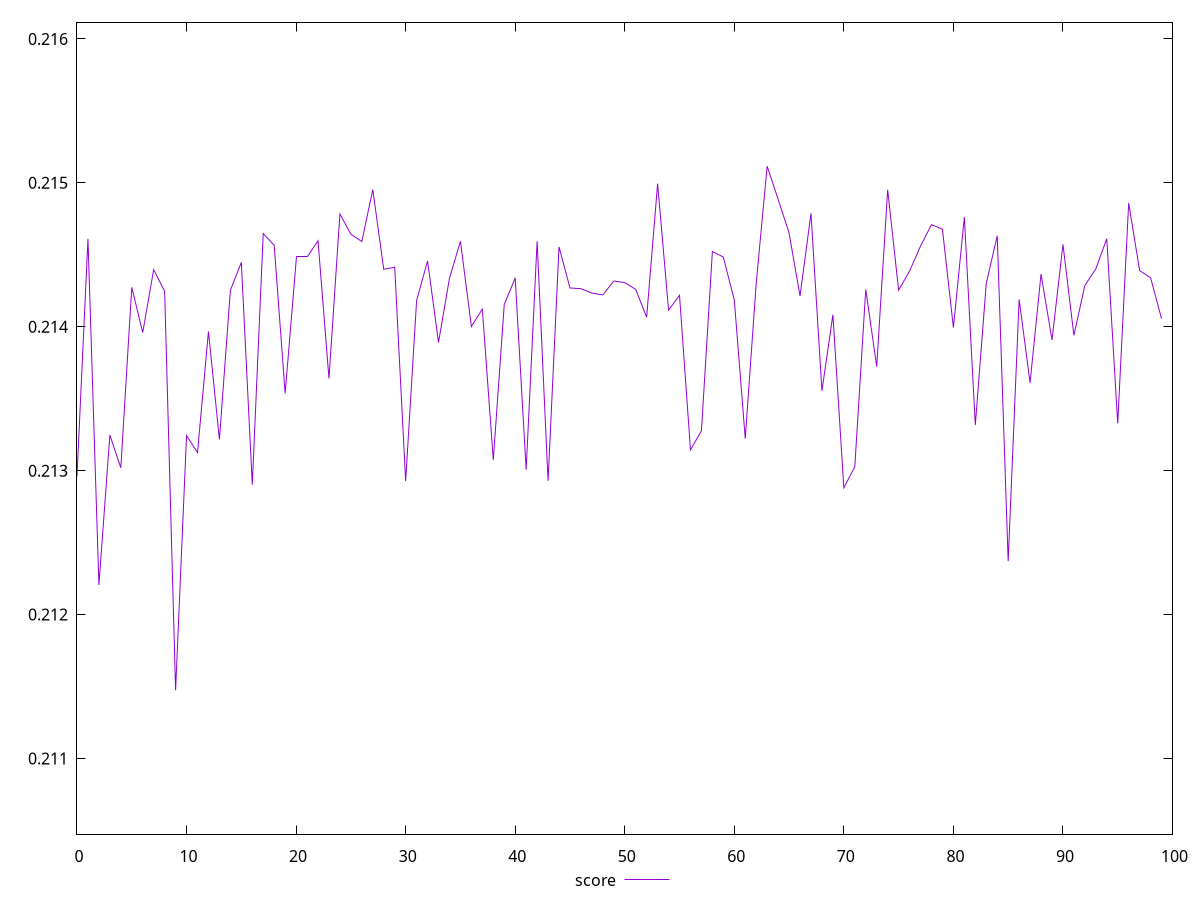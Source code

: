 reset
set terminal svg size 640, 490
set output "reprap/interactive/samples/pages+cached+nointeractive/score/values.svg"

$score <<EOF
0 0.21296038103003956
1 0.21461076330452244
2 0.2122056885731599
3 0.21324730309792816
4 0.21301965219242536
5 0.21427381423169067
6 0.2139595002242261
7 0.21439698696917525
8 0.21424622722670317
9 0.21147431610455303
10 0.21324425753159393
11 0.21312514605166527
12 0.2139666847944598
13 0.21321644604662826
14 0.2142529171912939
15 0.2144470288634529
16 0.21290287585688883
17 0.21464763618754834
18 0.21456593817479191
19 0.21353710693769745
20 0.21448484190409578
21 0.2144848575027084
22 0.2145974766105303
23 0.21364079007545955
24 0.21478361933406476
25 0.2146427971536744
26 0.21459220168904192
27 0.2149531385722579
28 0.2143987385323602
29 0.21441368195084437
30 0.2129276378639221
31 0.21418191924792385
32 0.21445713008576878
33 0.2138908771870346
34 0.21433684442671241
35 0.21459364785831225
36 0.21400125177508972
37 0.21412261838121738
38 0.21307374137535517
39 0.2141538088205785
40 0.21433932817601037
41 0.21300695063511488
42 0.2145933981593543
43 0.21292872216838865
44 0.2145546825827428
45 0.21426934169560902
46 0.2142643653901128
47 0.21423361656453244
48 0.21422090274556904
49 0.21431759370695858
50 0.21430639216140768
51 0.21425938919537152
52 0.21406603712388794
53 0.21499417432361845
54 0.21411590636099803
55 0.21421799965057464
56 0.21314427857259743
57 0.21327707324916767
58 0.21452258852750966
59 0.21448395798449976
60 0.21418548133136156
61 0.21322234516184585
62 0.21430139944548476
63 0.2151152930655354
64 0.2148859343137734
65 0.21465138260813632
66 0.21421363209568478
67 0.21478762835674103
68 0.21355430212608262
69 0.21408337175363873
70 0.2128807906426219
71 0.21302654821810474
72 0.2142589996232136
73 0.21372286554902997
74 0.21495206001942335
75 0.21425335869444584
76 0.21438682089693495
77 0.2145604455416379
78 0.21470888241181052
79 0.21467732828981312
80 0.21399370811130125
81 0.21476098271747157
82 0.2133170678102978
83 0.214301025385929
84 0.2146320475878994
85 0.212371160393941
86 0.2141901287413196
87 0.21361012703271437
88 0.2143662770699717
89 0.21390781963329708
90 0.21457193549344056
91 0.2139400018954421
92 0.21428669210291534
93 0.2144016127889007
94 0.21461171535709989
95 0.21332778527796664
96 0.21486002697878137
97 0.21439011078693626
98 0.21434009201240645
99 0.2140565607364121
EOF

set key outside below
set yrange [0.21047431610455303:0.2161152930655354]

plot \
  $score title "score" with line, \


reset